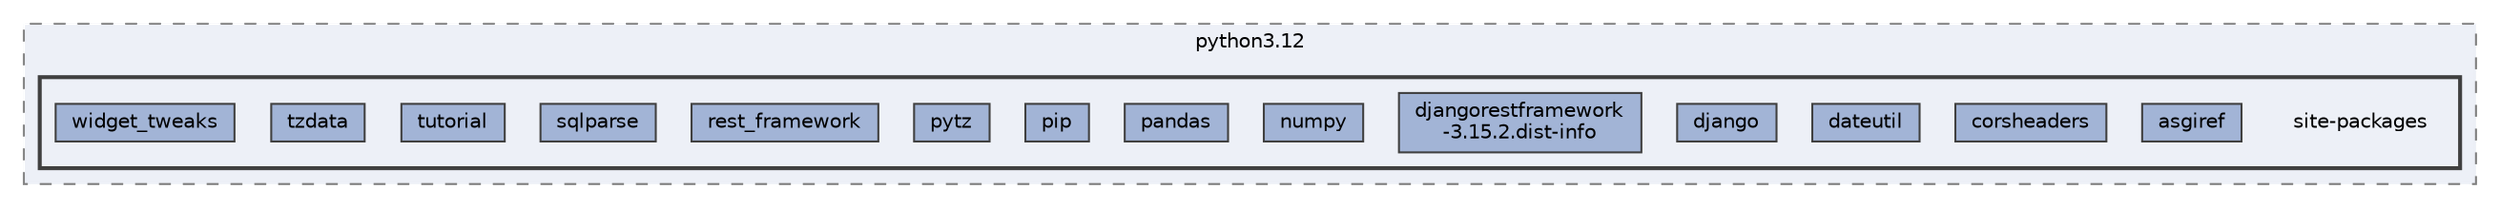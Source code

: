 digraph "env/lib/python3.12/site-packages"
{
 // LATEX_PDF_SIZE
  bgcolor="transparent";
  edge [fontname=Helvetica,fontsize=10,labelfontname=Helvetica,labelfontsize=10];
  node [fontname=Helvetica,fontsize=10,shape=box,height=0.2,width=0.4];
  compound=true
  subgraph clusterdir_090d6b1bbaab8253eaebbb1be92fcb15 {
    graph [ bgcolor="#edf0f7", pencolor="grey50", label="python3.12", fontname=Helvetica,fontsize=10 style="filled,dashed", URL="dir_090d6b1bbaab8253eaebbb1be92fcb15.html",tooltip=""]
  subgraph clusterdir_9ed114b829ee44716c2ce801f69393bc {
    graph [ bgcolor="#edf0f7", pencolor="grey25", label="", fontname=Helvetica,fontsize=10 style="filled,bold", URL="dir_9ed114b829ee44716c2ce801f69393bc.html",tooltip=""]
    dir_9ed114b829ee44716c2ce801f69393bc [shape=plaintext, label="site-packages"];
  dir_1d3333904925a4def1adc442d92742aa [label="asgiref", fillcolor="#a2b4d6", color="grey25", style="filled", URL="dir_1d3333904925a4def1adc442d92742aa.html",tooltip=""];
  dir_0b4a3157804cf1e56b6dea36f2b4caee [label="corsheaders", fillcolor="#a2b4d6", color="grey25", style="filled", URL="dir_0b4a3157804cf1e56b6dea36f2b4caee.html",tooltip=""];
  dir_bd4b975c484bdb94c1e6247ace2325b6 [label="dateutil", fillcolor="#a2b4d6", color="grey25", style="filled", URL="dir_bd4b975c484bdb94c1e6247ace2325b6.html",tooltip=""];
  dir_ff028273dbac160ea740c5b867634242 [label="django", fillcolor="#a2b4d6", color="grey25", style="filled", URL="dir_ff028273dbac160ea740c5b867634242.html",tooltip=""];
  dir_deccc140395db59dc75d6119df08423f [label="djangorestframework\l-3.15.2.dist-info", fillcolor="#a2b4d6", color="grey25", style="filled", URL="dir_deccc140395db59dc75d6119df08423f.html",tooltip=""];
  dir_40b7ca29aedb8db0847603dbe37f62d1 [label="numpy", fillcolor="#a2b4d6", color="grey25", style="filled", URL="dir_40b7ca29aedb8db0847603dbe37f62d1.html",tooltip=""];
  dir_b1ccbe38020e3aa6710e59aabf3fcd78 [label="pandas", fillcolor="#a2b4d6", color="grey25", style="filled", URL="dir_b1ccbe38020e3aa6710e59aabf3fcd78.html",tooltip=""];
  dir_2e6526c798cad695114e9fbf01eec465 [label="pip", fillcolor="#a2b4d6", color="grey25", style="filled", URL="dir_2e6526c798cad695114e9fbf01eec465.html",tooltip=""];
  dir_0a7f8e3becc8d63a4d7be0798ed63af8 [label="pytz", fillcolor="#a2b4d6", color="grey25", style="filled", URL="dir_0a7f8e3becc8d63a4d7be0798ed63af8.html",tooltip=""];
  dir_de840e0f8beb23a95f4326964978bac8 [label="rest_framework", fillcolor="#a2b4d6", color="grey25", style="filled", URL="dir_de840e0f8beb23a95f4326964978bac8.html",tooltip=""];
  dir_cffab3f08748898be0a88a37ae281986 [label="sqlparse", fillcolor="#a2b4d6", color="grey25", style="filled", URL="dir_cffab3f08748898be0a88a37ae281986.html",tooltip=""];
  dir_f45c7327b8b76b76c6a96c34fe9220ae [label="tutorial", fillcolor="#a2b4d6", color="grey25", style="filled", URL="dir_f45c7327b8b76b76c6a96c34fe9220ae.html",tooltip=""];
  dir_495f1386f22355779137cc8490ab684f [label="tzdata", fillcolor="#a2b4d6", color="grey25", style="filled", URL="dir_495f1386f22355779137cc8490ab684f.html",tooltip=""];
  dir_0ea978031928636ec7553ebea4496cdc [label="widget_tweaks", fillcolor="#a2b4d6", color="grey25", style="filled", URL="dir_0ea978031928636ec7553ebea4496cdc.html",tooltip=""];
  }
  }
}
